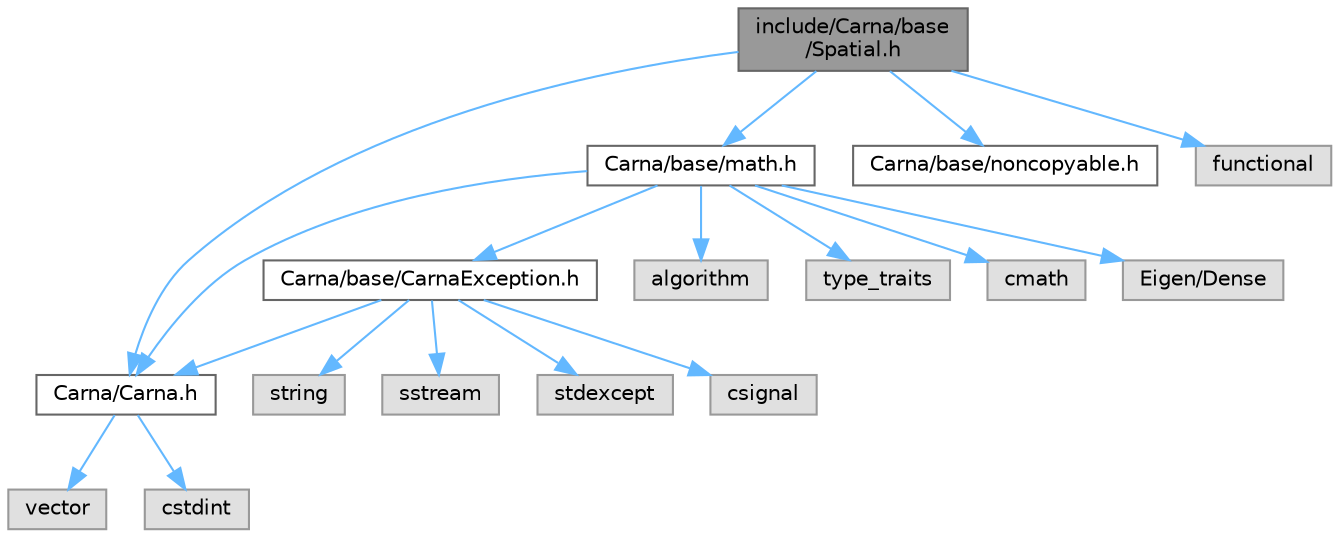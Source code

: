 digraph "include/Carna/base/Spatial.h"
{
 // LATEX_PDF_SIZE
  bgcolor="transparent";
  edge [fontname=Helvetica,fontsize=10,labelfontname=Helvetica,labelfontsize=10];
  node [fontname=Helvetica,fontsize=10,shape=box,height=0.2,width=0.4];
  Node1 [id="Node000001",label="include/Carna/base\l/Spatial.h",height=0.2,width=0.4,color="gray40", fillcolor="grey60", style="filled", fontcolor="black",tooltip="Defines Carna::base::Spatial."];
  Node1 -> Node2 [id="edge1_Node000001_Node000002",color="steelblue1",style="solid",tooltip=" "];
  Node2 [id="Node000002",label="Carna/Carna.h",height=0.2,width=0.4,color="grey40", fillcolor="white", style="filled",URL="$Carna_8h_source.html",tooltip=" "];
  Node2 -> Node3 [id="edge2_Node000002_Node000003",color="steelblue1",style="solid",tooltip=" "];
  Node3 [id="Node000003",label="vector",height=0.2,width=0.4,color="grey60", fillcolor="#E0E0E0", style="filled",tooltip=" "];
  Node2 -> Node4 [id="edge3_Node000002_Node000004",color="steelblue1",style="solid",tooltip=" "];
  Node4 [id="Node000004",label="cstdint",height=0.2,width=0.4,color="grey60", fillcolor="#E0E0E0", style="filled",tooltip=" "];
  Node1 -> Node5 [id="edge4_Node000001_Node000005",color="steelblue1",style="solid",tooltip=" "];
  Node5 [id="Node000005",label="Carna/base/math.h",height=0.2,width=0.4,color="grey40", fillcolor="white", style="filled",URL="$math_8h.html",tooltip="Defines Carna::base::math namespace and CARNA_FOR_VECTOR3UI."];
  Node5 -> Node2 [id="edge5_Node000005_Node000002",color="steelblue1",style="solid",tooltip=" "];
  Node5 -> Node6 [id="edge6_Node000005_Node000006",color="steelblue1",style="solid",tooltip=" "];
  Node6 [id="Node000006",label="Carna/base/CarnaException.h",height=0.2,width=0.4,color="grey40", fillcolor="white", style="filled",URL="$CarnaException_8h.html",tooltip="Defines Carna::base::CarnaException, Carna::base::AssertionFailure."];
  Node6 -> Node2 [id="edge7_Node000006_Node000002",color="steelblue1",style="solid",tooltip=" "];
  Node6 -> Node7 [id="edge8_Node000006_Node000007",color="steelblue1",style="solid",tooltip=" "];
  Node7 [id="Node000007",label="string",height=0.2,width=0.4,color="grey60", fillcolor="#E0E0E0", style="filled",tooltip=" "];
  Node6 -> Node8 [id="edge9_Node000006_Node000008",color="steelblue1",style="solid",tooltip=" "];
  Node8 [id="Node000008",label="sstream",height=0.2,width=0.4,color="grey60", fillcolor="#E0E0E0", style="filled",tooltip=" "];
  Node6 -> Node9 [id="edge10_Node000006_Node000009",color="steelblue1",style="solid",tooltip=" "];
  Node9 [id="Node000009",label="stdexcept",height=0.2,width=0.4,color="grey60", fillcolor="#E0E0E0", style="filled",tooltip=" "];
  Node6 -> Node10 [id="edge11_Node000006_Node000010",color="steelblue1",style="solid",tooltip=" "];
  Node10 [id="Node000010",label="csignal",height=0.2,width=0.4,color="grey60", fillcolor="#E0E0E0", style="filled",tooltip=" "];
  Node5 -> Node11 [id="edge12_Node000005_Node000011",color="steelblue1",style="solid",tooltip=" "];
  Node11 [id="Node000011",label="algorithm",height=0.2,width=0.4,color="grey60", fillcolor="#E0E0E0", style="filled",tooltip=" "];
  Node5 -> Node12 [id="edge13_Node000005_Node000012",color="steelblue1",style="solid",tooltip=" "];
  Node12 [id="Node000012",label="type_traits",height=0.2,width=0.4,color="grey60", fillcolor="#E0E0E0", style="filled",tooltip=" "];
  Node5 -> Node13 [id="edge14_Node000005_Node000013",color="steelblue1",style="solid",tooltip=" "];
  Node13 [id="Node000013",label="cmath",height=0.2,width=0.4,color="grey60", fillcolor="#E0E0E0", style="filled",tooltip=" "];
  Node5 -> Node14 [id="edge15_Node000005_Node000014",color="steelblue1",style="solid",tooltip=" "];
  Node14 [id="Node000014",label="Eigen/Dense",height=0.2,width=0.4,color="grey60", fillcolor="#E0E0E0", style="filled",tooltip=" "];
  Node1 -> Node15 [id="edge16_Node000001_Node000015",color="steelblue1",style="solid",tooltip=" "];
  Node15 [id="Node000015",label="Carna/base/noncopyable.h",height=0.2,width=0.4,color="grey40", fillcolor="white", style="filled",URL="$noncopyable_8h.html",tooltip=" "];
  Node1 -> Node16 [id="edge17_Node000001_Node000016",color="steelblue1",style="solid",tooltip=" "];
  Node16 [id="Node000016",label="functional",height=0.2,width=0.4,color="grey60", fillcolor="#E0E0E0", style="filled",tooltip=" "];
}
